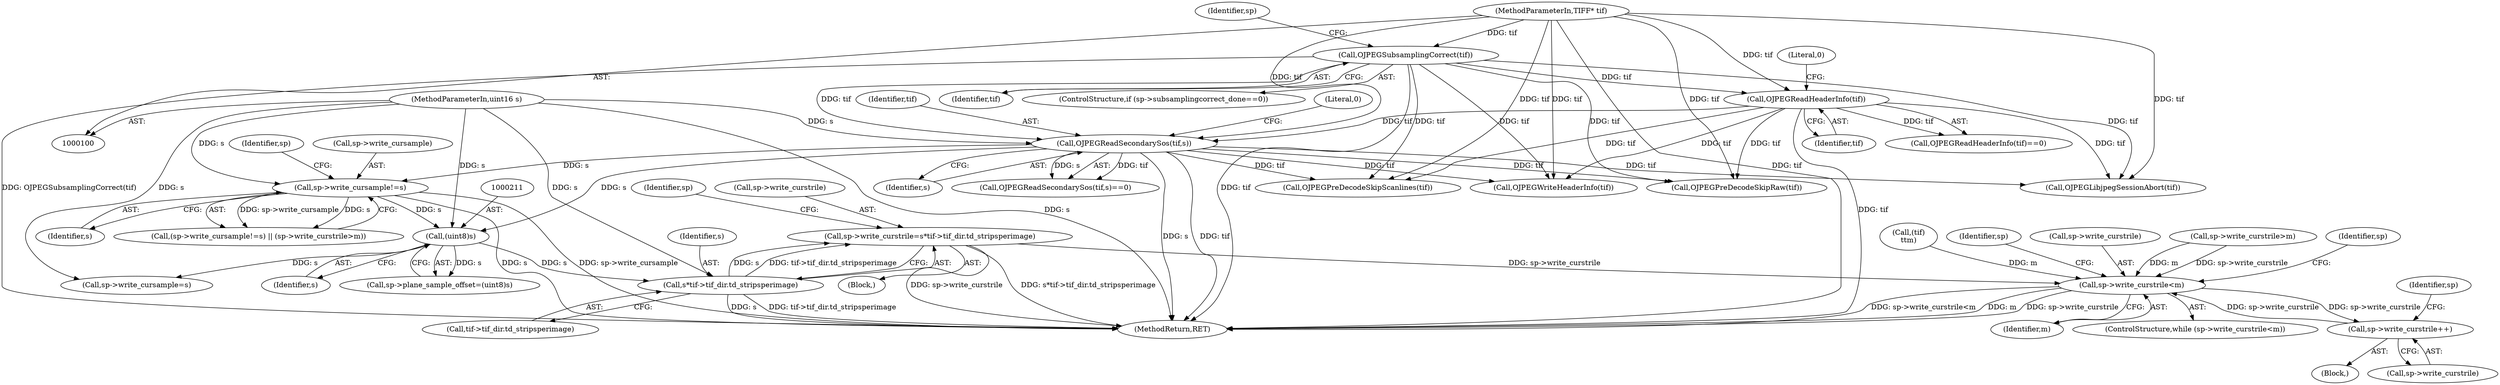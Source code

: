 digraph "0_libtiff_43bc256d8ae44b92d2734a3c5bc73957a4d7c1ec_0@API" {
"1000218" [label="(Call,sp->write_curstrile=s*tif->tif_dir.td_stripsperimage)"];
"1000222" [label="(Call,s*tif->tif_dir.td_stripsperimage)"];
"1000102" [label="(MethodParameterIn,uint16 s)"];
"1000210" [label="(Call,(uint8)s)"];
"1000175" [label="(Call,sp->write_cursample!=s)"];
"1000148" [label="(Call,OJPEGReadSecondarySos(tif,s))"];
"1000130" [label="(Call,OJPEGReadHeaderInfo(tif))"];
"1000119" [label="(Call,OJPEGSubsamplingCorrect(tif))"];
"1000101" [label="(MethodParameterIn,TIFF* tif)"];
"1000319" [label="(Call,sp->write_curstrile<m)"];
"1000348" [label="(Call,sp->write_curstrile++)"];
"1000223" [label="(Identifier,s)"];
"1000212" [label="(Identifier,s)"];
"1000328" [label="(Identifier,sp)"];
"1000224" [label="(Call,tif->tif_dir.td_stripsperimage)"];
"1000119" [label="(Call,OJPEGSubsamplingCorrect(tif))"];
"1000218" [label="(Call,sp->write_curstrile=s*tif->tif_dir.td_stripsperimage)"];
"1000321" [label="(Identifier,sp)"];
"1000323" [label="(Identifier,m)"];
"1000324" [label="(Block,)"];
"1000213" [label="(Call,sp->write_cursample=s)"];
"1000120" [label="(Identifier,tif)"];
"1000161" [label="(Call,(tif)\n\t\tm)"];
"1000132" [label="(Literal,0)"];
"1000318" [label="(ControlStructure,while (sp->write_curstrile<m))"];
"1000313" [label="(Call,OJPEGWriteHeaderInfo(tif))"];
"1000182" [label="(Identifier,sp)"];
"1000113" [label="(ControlStructure,if (sp->subsamplingcorrect_done==0))"];
"1000131" [label="(Identifier,tif)"];
"1000149" [label="(Identifier,tif)"];
"1000349" [label="(Call,sp->write_curstrile)"];
"1000206" [label="(Call,sp->plane_sample_offset=(uint8)s)"];
"1000130" [label="(Call,OJPEGReadHeaderInfo(tif))"];
"1000233" [label="(Identifier,sp)"];
"1000205" [label="(Block,)"];
"1000151" [label="(Literal,0)"];
"1000192" [label="(Call,OJPEGLibjpegSessionAbort(tif))"];
"1000179" [label="(Identifier,s)"];
"1000124" [label="(Identifier,sp)"];
"1000174" [label="(Call,(sp->write_cursample!=s) || (sp->write_curstrile>m))"];
"1000150" [label="(Identifier,s)"];
"1000147" [label="(Call,OJPEGReadSecondarySos(tif,s)==0)"];
"1000101" [label="(MethodParameterIn,TIFF* tif)"];
"1000354" [label="(Identifier,sp)"];
"1000180" [label="(Call,sp->write_curstrile>m)"];
"1000334" [label="(Call,OJPEGPreDecodeSkipRaw(tif))"];
"1000219" [label="(Call,sp->write_curstrile)"];
"1000176" [label="(Call,sp->write_cursample)"];
"1000148" [label="(Call,OJPEGReadSecondarySos(tif,s))"];
"1000320" [label="(Call,sp->write_curstrile)"];
"1000343" [label="(Call,OJPEGPreDecodeSkipScanlines(tif))"];
"1000359" [label="(MethodReturn,RET)"];
"1000102" [label="(MethodParameterIn,uint16 s)"];
"1000175" [label="(Call,sp->write_cursample!=s)"];
"1000210" [label="(Call,(uint8)s)"];
"1000129" [label="(Call,OJPEGReadHeaderInfo(tif)==0)"];
"1000348" [label="(Call,sp->write_curstrile++)"];
"1000319" [label="(Call,sp->write_curstrile<m)"];
"1000222" [label="(Call,s*tif->tif_dir.td_stripsperimage)"];
"1000218" -> "1000205"  [label="AST: "];
"1000218" -> "1000222"  [label="CFG: "];
"1000219" -> "1000218"  [label="AST: "];
"1000222" -> "1000218"  [label="AST: "];
"1000233" -> "1000218"  [label="CFG: "];
"1000218" -> "1000359"  [label="DDG: sp->write_curstrile"];
"1000218" -> "1000359"  [label="DDG: s*tif->tif_dir.td_stripsperimage"];
"1000222" -> "1000218"  [label="DDG: s"];
"1000222" -> "1000218"  [label="DDG: tif->tif_dir.td_stripsperimage"];
"1000218" -> "1000319"  [label="DDG: sp->write_curstrile"];
"1000222" -> "1000224"  [label="CFG: "];
"1000223" -> "1000222"  [label="AST: "];
"1000224" -> "1000222"  [label="AST: "];
"1000222" -> "1000359"  [label="DDG: s"];
"1000222" -> "1000359"  [label="DDG: tif->tif_dir.td_stripsperimage"];
"1000102" -> "1000222"  [label="DDG: s"];
"1000210" -> "1000222"  [label="DDG: s"];
"1000102" -> "1000100"  [label="AST: "];
"1000102" -> "1000359"  [label="DDG: s"];
"1000102" -> "1000148"  [label="DDG: s"];
"1000102" -> "1000175"  [label="DDG: s"];
"1000102" -> "1000210"  [label="DDG: s"];
"1000102" -> "1000213"  [label="DDG: s"];
"1000210" -> "1000206"  [label="AST: "];
"1000210" -> "1000212"  [label="CFG: "];
"1000211" -> "1000210"  [label="AST: "];
"1000212" -> "1000210"  [label="AST: "];
"1000206" -> "1000210"  [label="CFG: "];
"1000210" -> "1000206"  [label="DDG: s"];
"1000175" -> "1000210"  [label="DDG: s"];
"1000148" -> "1000210"  [label="DDG: s"];
"1000210" -> "1000213"  [label="DDG: s"];
"1000175" -> "1000174"  [label="AST: "];
"1000175" -> "1000179"  [label="CFG: "];
"1000176" -> "1000175"  [label="AST: "];
"1000179" -> "1000175"  [label="AST: "];
"1000182" -> "1000175"  [label="CFG: "];
"1000174" -> "1000175"  [label="CFG: "];
"1000175" -> "1000359"  [label="DDG: s"];
"1000175" -> "1000359"  [label="DDG: sp->write_cursample"];
"1000175" -> "1000174"  [label="DDG: sp->write_cursample"];
"1000175" -> "1000174"  [label="DDG: s"];
"1000148" -> "1000175"  [label="DDG: s"];
"1000148" -> "1000147"  [label="AST: "];
"1000148" -> "1000150"  [label="CFG: "];
"1000149" -> "1000148"  [label="AST: "];
"1000150" -> "1000148"  [label="AST: "];
"1000151" -> "1000148"  [label="CFG: "];
"1000148" -> "1000359"  [label="DDG: tif"];
"1000148" -> "1000359"  [label="DDG: s"];
"1000148" -> "1000147"  [label="DDG: tif"];
"1000148" -> "1000147"  [label="DDG: s"];
"1000130" -> "1000148"  [label="DDG: tif"];
"1000119" -> "1000148"  [label="DDG: tif"];
"1000101" -> "1000148"  [label="DDG: tif"];
"1000148" -> "1000192"  [label="DDG: tif"];
"1000148" -> "1000313"  [label="DDG: tif"];
"1000148" -> "1000334"  [label="DDG: tif"];
"1000148" -> "1000343"  [label="DDG: tif"];
"1000130" -> "1000129"  [label="AST: "];
"1000130" -> "1000131"  [label="CFG: "];
"1000131" -> "1000130"  [label="AST: "];
"1000132" -> "1000130"  [label="CFG: "];
"1000130" -> "1000359"  [label="DDG: tif"];
"1000130" -> "1000129"  [label="DDG: tif"];
"1000119" -> "1000130"  [label="DDG: tif"];
"1000101" -> "1000130"  [label="DDG: tif"];
"1000130" -> "1000192"  [label="DDG: tif"];
"1000130" -> "1000313"  [label="DDG: tif"];
"1000130" -> "1000334"  [label="DDG: tif"];
"1000130" -> "1000343"  [label="DDG: tif"];
"1000119" -> "1000113"  [label="AST: "];
"1000119" -> "1000120"  [label="CFG: "];
"1000120" -> "1000119"  [label="AST: "];
"1000124" -> "1000119"  [label="CFG: "];
"1000119" -> "1000359"  [label="DDG: tif"];
"1000119" -> "1000359"  [label="DDG: OJPEGSubsamplingCorrect(tif)"];
"1000101" -> "1000119"  [label="DDG: tif"];
"1000119" -> "1000192"  [label="DDG: tif"];
"1000119" -> "1000313"  [label="DDG: tif"];
"1000119" -> "1000334"  [label="DDG: tif"];
"1000119" -> "1000343"  [label="DDG: tif"];
"1000101" -> "1000100"  [label="AST: "];
"1000101" -> "1000359"  [label="DDG: tif"];
"1000101" -> "1000192"  [label="DDG: tif"];
"1000101" -> "1000313"  [label="DDG: tif"];
"1000101" -> "1000334"  [label="DDG: tif"];
"1000101" -> "1000343"  [label="DDG: tif"];
"1000319" -> "1000318"  [label="AST: "];
"1000319" -> "1000323"  [label="CFG: "];
"1000320" -> "1000319"  [label="AST: "];
"1000323" -> "1000319"  [label="AST: "];
"1000328" -> "1000319"  [label="CFG: "];
"1000354" -> "1000319"  [label="CFG: "];
"1000319" -> "1000359"  [label="DDG: sp->write_curstrile<m"];
"1000319" -> "1000359"  [label="DDG: m"];
"1000319" -> "1000359"  [label="DDG: sp->write_curstrile"];
"1000348" -> "1000319"  [label="DDG: sp->write_curstrile"];
"1000180" -> "1000319"  [label="DDG: sp->write_curstrile"];
"1000180" -> "1000319"  [label="DDG: m"];
"1000161" -> "1000319"  [label="DDG: m"];
"1000319" -> "1000348"  [label="DDG: sp->write_curstrile"];
"1000348" -> "1000324"  [label="AST: "];
"1000348" -> "1000349"  [label="CFG: "];
"1000349" -> "1000348"  [label="AST: "];
"1000321" -> "1000348"  [label="CFG: "];
}
